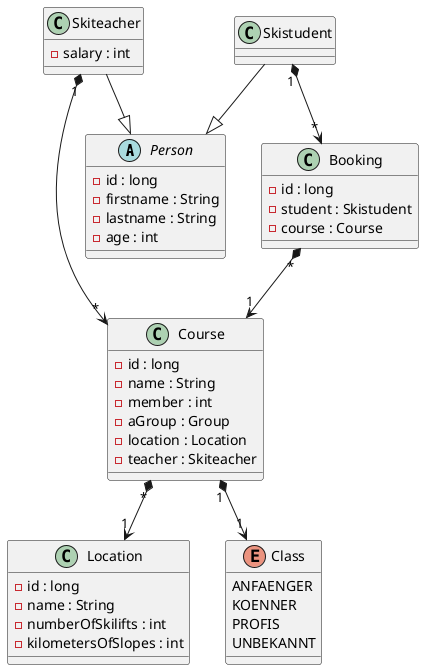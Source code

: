 @startuml

abstract class Person {
- id : long
- firstname : String
- lastname : String
- age : int
}

class Skiteacher {
- salary : int
}

class Skistudent{
}

class Course{
- id : long
- name : String
- member : int
- aGroup : Group
- location : Location
- teacher : Skiteacher
}

class Location{
- id : long
- name : String
- numberOfSkilifts : int
- kilometersOfSlopes : int
}

class Booking{
- id : long
- student : Skistudent
- course : Course
}

'class SkistudentRepository{
'+ skistudentList : List<Skistudent>
'}
'
'class SkiteacherRepository{
'+ skiteacherList : List<Skiteacher>
'}
'
'class CourseRepository{
'+ courseList : List<Course>
'}
'
'class LocationRepository{
'+ locationList : List<Location>
'}
'
'class SkistudentService{
'+ repoCourse : CourseRepository
'+ repoTeacher : SkiteacherRepository
'+ repoStudent : SkistudentRepository
'}
'
'class SkiteacherService{
'+ repoCourse : CourseRepository
'+ repoTeacher : SkiteacherRepository
'+ repoStudent : SkistudentRepository
'}
'
'class CourseService{
'+ repoCourse : CourseRepository
'+ repoTeacher : SkiteacherRepository
'+ repoStudent : SkistudentRepository
'}
'
'class LocationService{
'+ repoLocation : LocationRepository
'}

'interface Repository

enum Class {
ANFAENGER
KOENNER
PROFIS
UNBEKANNT
}

Skiteacher "1" *--> "*" Course
Skistudent "1" *--> "*" Booking
Booking "*" *--> "1" Course
Skiteacher --|> Person
Skistudent --|> Person
'SkiteacherRepository --> Repository
'SkistudentRepository --> Repository
'LocationRepository --> Repository
Course "1" *--> "1" Class
Course "*" *--> "1" Location

'SkiteacherRepository "1" *--> "*" Skiteacher
'SkistudentRepository "1" *--> "*" Skistudent
'CourseRepository "1" *--> "*" Course
'LocationRepository "1" *--> "*" Location

'SkiteacherService "1" *--> "1" SkiteacherRepository
'SkiteacherService "1" *--> "1" CourseRepository

'SkistudentService "1" *--> "1" SkistudentRepository
'SkistudentService "1" *--> "1" CourseRepository

'CourseService "1" *--> "1" CourseRepository
'CourseService "1" *--> "1" LocationRepository
'
'LocationService "1" *--> "1" LocationRepository


@enduml
